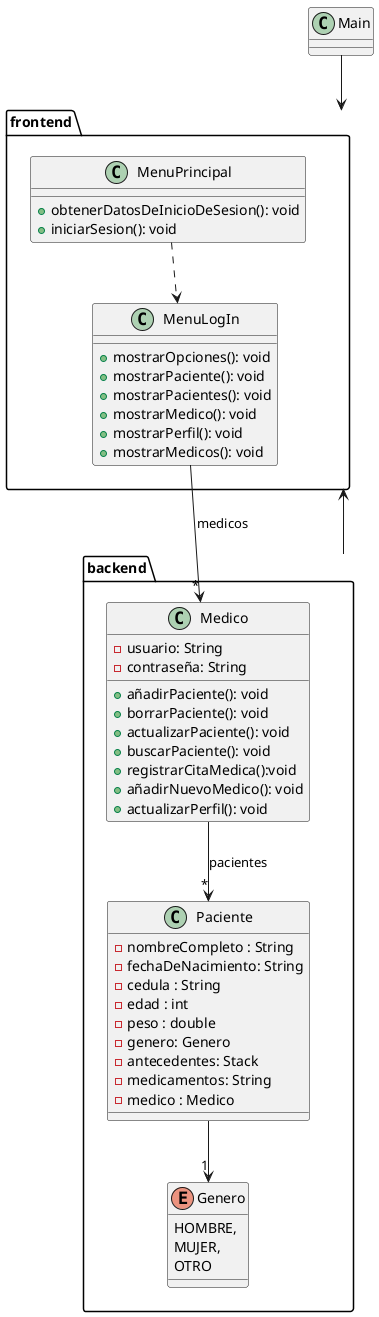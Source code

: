 @startuml
'https://plantuml.com/class-diagram'

class Main

package frontend{
    class MenuLogIn{
        + mostrarOpciones(): void
        + mostrarPaciente(): void
        + mostrarPacientes(): void
        + mostrarMedico(): void
        + mostrarPerfil(): void
        + mostrarMedicos(): void
    }
    class MenuPrincipal{
        + obtenerDatosDeInicioDeSesion(): void
        + iniciarSesion(): void
    }
}

package backend {
    enum Genero{
        HOMBRE,
        MUJER,
        OTRO
    }
    class Paciente{
        - nombreCompleto : String
        - fechaDeNacimiento: String
        - cedula : String
        - edad : int
        - peso : double
        - genero: Genero
        - antecedentes: Stack
        - medicamentos: String
        - medico : Medico
    }
    class Medico{
        - usuario: String
        - contraseña: String
        + añadirPaciente(): void
        + borrarPaciente(): void
        + actualizarPaciente(): void
        + buscarPaciente(): void
        + registrarCitaMedica():void
        + añadirNuevoMedico(): void
        + actualizarPerfil(): void
    }
}

Main --> frontend
backend -r-> frontend
Medico -->"*" Paciente: pacientes
Paciente -->"1" Genero
MenuLogIn --> "*"Medico: medicos
MenuPrincipal ..> MenuLogIn
@enduml